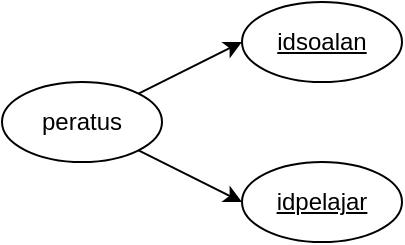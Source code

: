 <mxfile version="15.8.9" type="github">
  <diagram id="oIyXF4S7q7niCosAtLof" name="Page-1">
    <mxGraphModel dx="404" dy="519" grid="1" gridSize="10" guides="1" tooltips="1" connect="1" arrows="1" fold="1" page="1" pageScale="1" pageWidth="850" pageHeight="1100" math="0" shadow="0">
      <root>
        <mxCell id="0" />
        <mxCell id="1" parent="0" />
        <mxCell id="V4fBQPnrMNNjJP48NXU4-6" style="rounded=0;orthogonalLoop=1;jettySize=auto;html=1;exitX=1;exitY=0;exitDx=0;exitDy=0;entryX=0;entryY=0.5;entryDx=0;entryDy=0;" edge="1" parent="1" source="V4fBQPnrMNNjJP48NXU4-2" target="V4fBQPnrMNNjJP48NXU4-5">
          <mxGeometry relative="1" as="geometry">
            <mxPoint x="240" y="305" as="targetPoint" />
          </mxGeometry>
        </mxCell>
        <mxCell id="V4fBQPnrMNNjJP48NXU4-7" style="rounded=0;orthogonalLoop=1;jettySize=auto;html=1;exitX=1;exitY=1;exitDx=0;exitDy=0;entryX=0;entryY=0.5;entryDx=0;entryDy=0;" edge="1" parent="1" source="V4fBQPnrMNNjJP48NXU4-2" target="V4fBQPnrMNNjJP48NXU4-4">
          <mxGeometry relative="1" as="geometry" />
        </mxCell>
        <mxCell id="V4fBQPnrMNNjJP48NXU4-2" value="peratus" style="ellipse;whiteSpace=wrap;html=1;" vertex="1" parent="1">
          <mxGeometry x="120" y="320" width="80" height="40" as="geometry" />
        </mxCell>
        <mxCell id="V4fBQPnrMNNjJP48NXU4-4" value="idpelajar" style="ellipse;whiteSpace=wrap;html=1;fontStyle=4" vertex="1" parent="1">
          <mxGeometry x="240" y="360" width="80" height="40" as="geometry" />
        </mxCell>
        <mxCell id="V4fBQPnrMNNjJP48NXU4-5" value="idsoalan" style="ellipse;whiteSpace=wrap;html=1;fontStyle=4" vertex="1" parent="1">
          <mxGeometry x="240" y="280" width="80" height="40" as="geometry" />
        </mxCell>
      </root>
    </mxGraphModel>
  </diagram>
</mxfile>
